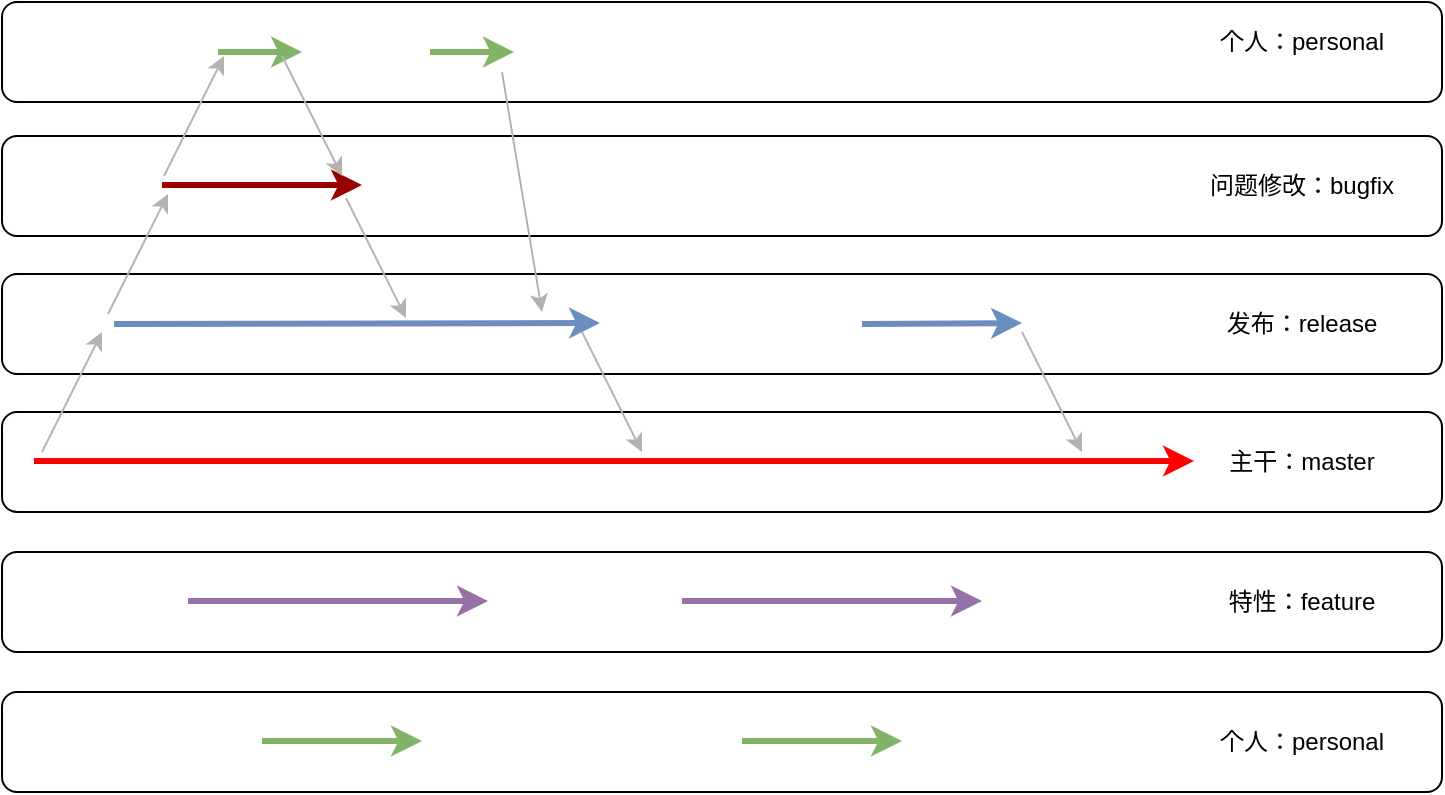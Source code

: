 <mxfile version="15.6.2" type="github">
  <diagram id="fc3aKzUzdwYHnXCqWCgO" name="Page-1">
    <mxGraphModel dx="912" dy="1706" grid="1" gridSize="10" guides="1" tooltips="1" connect="1" arrows="1" fold="1" page="1" pageScale="1" pageWidth="850" pageHeight="1100" math="0" shadow="0">
      <root>
        <mxCell id="0" />
        <mxCell id="1" parent="0" />
        <mxCell id="Z2z92tPwG-cqTUB9P7gj-2" value="" style="rounded=1;whiteSpace=wrap;html=1;" vertex="1" parent="1">
          <mxGeometry x="70" y="180" width="720" height="50" as="geometry" />
        </mxCell>
        <mxCell id="Z2z92tPwG-cqTUB9P7gj-1" value="" style="endArrow=classic;html=1;rounded=0;fillColor=#f8cecc;strokeColor=#FF0000;strokeWidth=3;" edge="1" parent="1">
          <mxGeometry width="50" height="50" relative="1" as="geometry">
            <mxPoint x="86" y="204.5" as="sourcePoint" />
            <mxPoint x="666" y="204.5" as="targetPoint" />
          </mxGeometry>
        </mxCell>
        <mxCell id="Z2z92tPwG-cqTUB9P7gj-4" value="主干：master" style="text;html=1;strokeColor=none;fillColor=none;align=center;verticalAlign=middle;whiteSpace=wrap;rounded=0;" vertex="1" parent="1">
          <mxGeometry x="660" y="190" width="120" height="30" as="geometry" />
        </mxCell>
        <mxCell id="Z2z92tPwG-cqTUB9P7gj-7" value="" style="rounded=1;whiteSpace=wrap;html=1;" vertex="1" parent="1">
          <mxGeometry x="70" y="250" width="720" height="50" as="geometry" />
        </mxCell>
        <mxCell id="Z2z92tPwG-cqTUB9P7gj-8" value="" style="endArrow=classic;html=1;rounded=0;fillColor=#e1d5e7;strokeColor=#9673a6;strokeWidth=3;" edge="1" parent="1">
          <mxGeometry width="50" height="50" relative="1" as="geometry">
            <mxPoint x="163" y="274.5" as="sourcePoint" />
            <mxPoint x="313" y="274.5" as="targetPoint" />
          </mxGeometry>
        </mxCell>
        <mxCell id="Z2z92tPwG-cqTUB9P7gj-9" value="特性：feature" style="text;html=1;strokeColor=none;fillColor=none;align=center;verticalAlign=middle;whiteSpace=wrap;rounded=0;" vertex="1" parent="1">
          <mxGeometry x="660" y="260" width="120" height="30" as="geometry" />
        </mxCell>
        <mxCell id="Z2z92tPwG-cqTUB9P7gj-12" value="" style="rounded=1;whiteSpace=wrap;html=1;" vertex="1" parent="1">
          <mxGeometry x="70" y="320" width="720" height="50" as="geometry" />
        </mxCell>
        <mxCell id="Z2z92tPwG-cqTUB9P7gj-14" value="个人：personal" style="text;html=1;strokeColor=none;fillColor=none;align=center;verticalAlign=middle;whiteSpace=wrap;rounded=0;" vertex="1" parent="1">
          <mxGeometry x="660" y="330" width="120" height="30" as="geometry" />
        </mxCell>
        <mxCell id="Z2z92tPwG-cqTUB9P7gj-18" value="" style="rounded=1;whiteSpace=wrap;html=1;" vertex="1" parent="1">
          <mxGeometry x="70" y="42" width="720" height="50" as="geometry" />
        </mxCell>
        <mxCell id="Z2z92tPwG-cqTUB9P7gj-19" value="" style="endArrow=classic;html=1;rounded=0;fillColor=#f8cecc;strokeColor=#990000;strokeWidth=3;" edge="1" parent="1">
          <mxGeometry width="50" height="50" relative="1" as="geometry">
            <mxPoint x="150" y="66.5" as="sourcePoint" />
            <mxPoint x="250" y="66.5" as="targetPoint" />
          </mxGeometry>
        </mxCell>
        <mxCell id="Z2z92tPwG-cqTUB9P7gj-20" value="问题修改：bugfix" style="text;html=1;strokeColor=none;fillColor=none;align=center;verticalAlign=middle;whiteSpace=wrap;rounded=0;" vertex="1" parent="1">
          <mxGeometry x="660" y="52" width="120" height="30" as="geometry" />
        </mxCell>
        <mxCell id="Z2z92tPwG-cqTUB9P7gj-21" value="" style="endArrow=classic;html=1;rounded=0;fillColor=#e1d5e7;strokeColor=#9673a6;strokeWidth=3;" edge="1" parent="1">
          <mxGeometry width="50" height="50" relative="1" as="geometry">
            <mxPoint x="410" y="274.5" as="sourcePoint" />
            <mxPoint x="560" y="274.5" as="targetPoint" />
          </mxGeometry>
        </mxCell>
        <mxCell id="Z2z92tPwG-cqTUB9P7gj-22" value="" style="endArrow=classic;html=1;rounded=0;fillColor=#d5e8d4;strokeColor=#82b366;strokeWidth=3;" edge="1" parent="1">
          <mxGeometry width="50" height="50" relative="1" as="geometry">
            <mxPoint x="200" y="344.5" as="sourcePoint" />
            <mxPoint x="280" y="344.5" as="targetPoint" />
          </mxGeometry>
        </mxCell>
        <mxCell id="Z2z92tPwG-cqTUB9P7gj-23" value="" style="endArrow=classic;html=1;rounded=0;fillColor=#d5e8d4;strokeColor=#82b366;strokeWidth=3;" edge="1" parent="1">
          <mxGeometry width="50" height="50" relative="1" as="geometry">
            <mxPoint x="440" y="344.5" as="sourcePoint" />
            <mxPoint x="520" y="344.5" as="targetPoint" />
          </mxGeometry>
        </mxCell>
        <mxCell id="Z2z92tPwG-cqTUB9P7gj-24" value="" style="rounded=1;whiteSpace=wrap;html=1;" vertex="1" parent="1">
          <mxGeometry x="70" y="-25" width="720" height="50" as="geometry" />
        </mxCell>
        <mxCell id="Z2z92tPwG-cqTUB9P7gj-25" value="" style="endArrow=classic;html=1;rounded=0;fillColor=#d5e8d4;strokeColor=#82b366;strokeWidth=3;" edge="1" parent="1">
          <mxGeometry width="50" height="50" relative="1" as="geometry">
            <mxPoint x="178" as="sourcePoint" />
            <mxPoint x="220" as="targetPoint" />
          </mxGeometry>
        </mxCell>
        <mxCell id="Z2z92tPwG-cqTUB9P7gj-26" value="个人：personal" style="text;html=1;strokeColor=none;fillColor=none;align=center;verticalAlign=middle;whiteSpace=wrap;rounded=0;" vertex="1" parent="1">
          <mxGeometry x="660" y="-20" width="120" height="30" as="geometry" />
        </mxCell>
        <mxCell id="Z2z92tPwG-cqTUB9P7gj-29" value="" style="group" vertex="1" connectable="0" parent="1">
          <mxGeometry x="70" y="111" width="720" height="50" as="geometry" />
        </mxCell>
        <mxCell id="Z2z92tPwG-cqTUB9P7gj-15" value="" style="rounded=1;whiteSpace=wrap;html=1;" vertex="1" parent="Z2z92tPwG-cqTUB9P7gj-29">
          <mxGeometry width="720" height="50" as="geometry" />
        </mxCell>
        <mxCell id="Z2z92tPwG-cqTUB9P7gj-17" value="发布：release" style="text;html=1;strokeColor=none;fillColor=none;align=center;verticalAlign=middle;whiteSpace=wrap;rounded=0;" vertex="1" parent="Z2z92tPwG-cqTUB9P7gj-29">
          <mxGeometry x="590" y="10" width="120" height="30" as="geometry" />
        </mxCell>
        <mxCell id="Z2z92tPwG-cqTUB9P7gj-27" value="" style="endArrow=classic;html=1;rounded=0;fillColor=#dae8fc;strokeColor=#6c8ebf;strokeWidth=3;" edge="1" parent="Z2z92tPwG-cqTUB9P7gj-29">
          <mxGeometry width="50" height="50" relative="1" as="geometry">
            <mxPoint x="56" y="25" as="sourcePoint" />
            <mxPoint x="299" y="24.5" as="targetPoint" />
          </mxGeometry>
        </mxCell>
        <mxCell id="Z2z92tPwG-cqTUB9P7gj-28" value="" style="endArrow=classic;html=1;rounded=0;fillColor=#dae8fc;strokeColor=#6c8ebf;strokeWidth=3;" edge="1" parent="Z2z92tPwG-cqTUB9P7gj-29">
          <mxGeometry width="50" height="50" relative="1" as="geometry">
            <mxPoint x="430" y="25" as="sourcePoint" />
            <mxPoint x="510" y="24.5" as="targetPoint" />
          </mxGeometry>
        </mxCell>
        <mxCell id="Z2z92tPwG-cqTUB9P7gj-30" value="" style="endArrow=classic;html=1;rounded=0;strokeColor=#B3B3B3;strokeWidth=1;fillColor=#f5f5f5;" edge="1" parent="Z2z92tPwG-cqTUB9P7gj-29">
          <mxGeometry width="50" height="50" relative="1" as="geometry">
            <mxPoint x="20" y="89" as="sourcePoint" />
            <mxPoint x="50" y="29" as="targetPoint" />
          </mxGeometry>
        </mxCell>
        <mxCell id="Z2z92tPwG-cqTUB9P7gj-37" value="" style="endArrow=classic;html=1;rounded=0;strokeColor=#B3B3B3;strokeWidth=1;fillColor=#f5f5f5;" edge="1" parent="Z2z92tPwG-cqTUB9P7gj-29">
          <mxGeometry width="50" height="50" relative="1" as="geometry">
            <mxPoint x="290" y="29" as="sourcePoint" />
            <mxPoint x="320" y="89" as="targetPoint" />
          </mxGeometry>
        </mxCell>
        <mxCell id="Z2z92tPwG-cqTUB9P7gj-38" value="" style="endArrow=classic;html=1;rounded=0;strokeColor=#B3B3B3;strokeWidth=1;fillColor=#f5f5f5;" edge="1" parent="Z2z92tPwG-cqTUB9P7gj-29">
          <mxGeometry width="50" height="50" relative="1" as="geometry">
            <mxPoint x="510" y="29" as="sourcePoint" />
            <mxPoint x="540" y="89" as="targetPoint" />
          </mxGeometry>
        </mxCell>
        <mxCell id="Z2z92tPwG-cqTUB9P7gj-32" value="" style="endArrow=classic;html=1;rounded=0;strokeColor=#B3B3B3;strokeWidth=1;fillColor=#f5f5f5;" edge="1" parent="1">
          <mxGeometry width="50" height="50" relative="1" as="geometry">
            <mxPoint x="123" y="131" as="sourcePoint" />
            <mxPoint x="153" y="71" as="targetPoint" />
          </mxGeometry>
        </mxCell>
        <mxCell id="Z2z92tPwG-cqTUB9P7gj-33" value="" style="endArrow=classic;html=1;rounded=0;strokeColor=#B3B3B3;strokeWidth=1;fillColor=#f5f5f5;" edge="1" parent="1">
          <mxGeometry width="50" height="50" relative="1" as="geometry">
            <mxPoint x="151" y="62" as="sourcePoint" />
            <mxPoint x="181" y="2" as="targetPoint" />
          </mxGeometry>
        </mxCell>
        <mxCell id="Z2z92tPwG-cqTUB9P7gj-34" value="" style="endArrow=classic;html=1;rounded=0;fillColor=#d5e8d4;strokeColor=#82b366;strokeWidth=3;" edge="1" parent="1">
          <mxGeometry width="50" height="50" relative="1" as="geometry">
            <mxPoint x="284" as="sourcePoint" />
            <mxPoint x="326" as="targetPoint" />
            <Array as="points">
              <mxPoint x="284" />
            </Array>
          </mxGeometry>
        </mxCell>
        <mxCell id="Z2z92tPwG-cqTUB9P7gj-35" value="" style="endArrow=classic;html=1;rounded=0;strokeColor=#B3B3B3;strokeWidth=1;fillColor=#f5f5f5;" edge="1" parent="1">
          <mxGeometry width="50" height="50" relative="1" as="geometry">
            <mxPoint x="210" y="2" as="sourcePoint" />
            <mxPoint x="240" y="62" as="targetPoint" />
          </mxGeometry>
        </mxCell>
        <mxCell id="Z2z92tPwG-cqTUB9P7gj-36" value="" style="endArrow=classic;html=1;rounded=0;strokeColor=#B3B3B3;strokeWidth=1;fillColor=#f5f5f5;" edge="1" parent="1">
          <mxGeometry width="50" height="50" relative="1" as="geometry">
            <mxPoint x="242" y="73" as="sourcePoint" />
            <mxPoint x="272" y="133" as="targetPoint" />
          </mxGeometry>
        </mxCell>
        <mxCell id="Z2z92tPwG-cqTUB9P7gj-39" value="" style="endArrow=classic;html=1;rounded=0;strokeColor=#B3B3B3;strokeWidth=1;fillColor=#f5f5f5;" edge="1" parent="1">
          <mxGeometry width="50" height="50" relative="1" as="geometry">
            <mxPoint x="320" y="10" as="sourcePoint" />
            <mxPoint x="340" y="130" as="targetPoint" />
          </mxGeometry>
        </mxCell>
      </root>
    </mxGraphModel>
  </diagram>
</mxfile>
